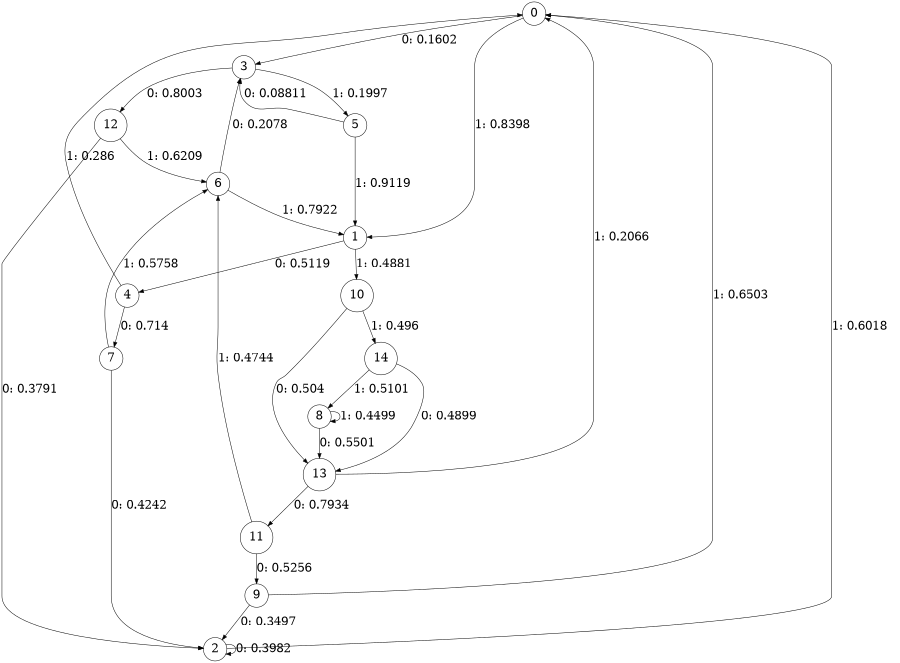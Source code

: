 digraph "ch6faceL6" {
size = "6,8.5";
ratio = "fill";
node [shape = circle];
node [fontsize = 24];
edge [fontsize = 24];
0 -> 3 [label = "0: 0.1602   "];
0 -> 1 [label = "1: 0.8398   "];
1 -> 4 [label = "0: 0.5119   "];
1 -> 10 [label = "1: 0.4881   "];
2 -> 2 [label = "0: 0.3982   "];
2 -> 0 [label = "1: 0.6018   "];
3 -> 12 [label = "0: 0.8003   "];
3 -> 5 [label = "1: 0.1997   "];
4 -> 7 [label = "0: 0.714    "];
4 -> 0 [label = "1: 0.286    "];
5 -> 3 [label = "0: 0.08811  "];
5 -> 1 [label = "1: 0.9119   "];
6 -> 3 [label = "0: 0.2078   "];
6 -> 1 [label = "1: 0.7922   "];
7 -> 2 [label = "0: 0.4242   "];
7 -> 6 [label = "1: 0.5758   "];
8 -> 13 [label = "0: 0.5501   "];
8 -> 8 [label = "1: 0.4499   "];
9 -> 2 [label = "0: 0.3497   "];
9 -> 0 [label = "1: 0.6503   "];
10 -> 13 [label = "0: 0.504    "];
10 -> 14 [label = "1: 0.496    "];
11 -> 9 [label = "0: 0.5256   "];
11 -> 6 [label = "1: 0.4744   "];
12 -> 2 [label = "0: 0.3791   "];
12 -> 6 [label = "1: 0.6209   "];
13 -> 11 [label = "0: 0.7934   "];
13 -> 0 [label = "1: 0.2066   "];
14 -> 13 [label = "0: 0.4899   "];
14 -> 8 [label = "1: 0.5101   "];
}